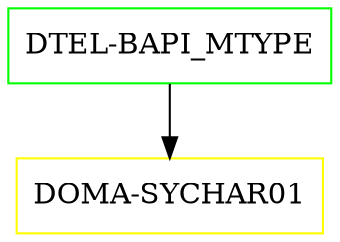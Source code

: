 digraph G {
  "DTEL-BAPI_MTYPE" [shape=box,color=green];
  "DOMA-SYCHAR01" [shape=box,color=yellow,URL="./DOMA_SYCHAR01.html"];
  "DTEL-BAPI_MTYPE" -> "DOMA-SYCHAR01";
}
